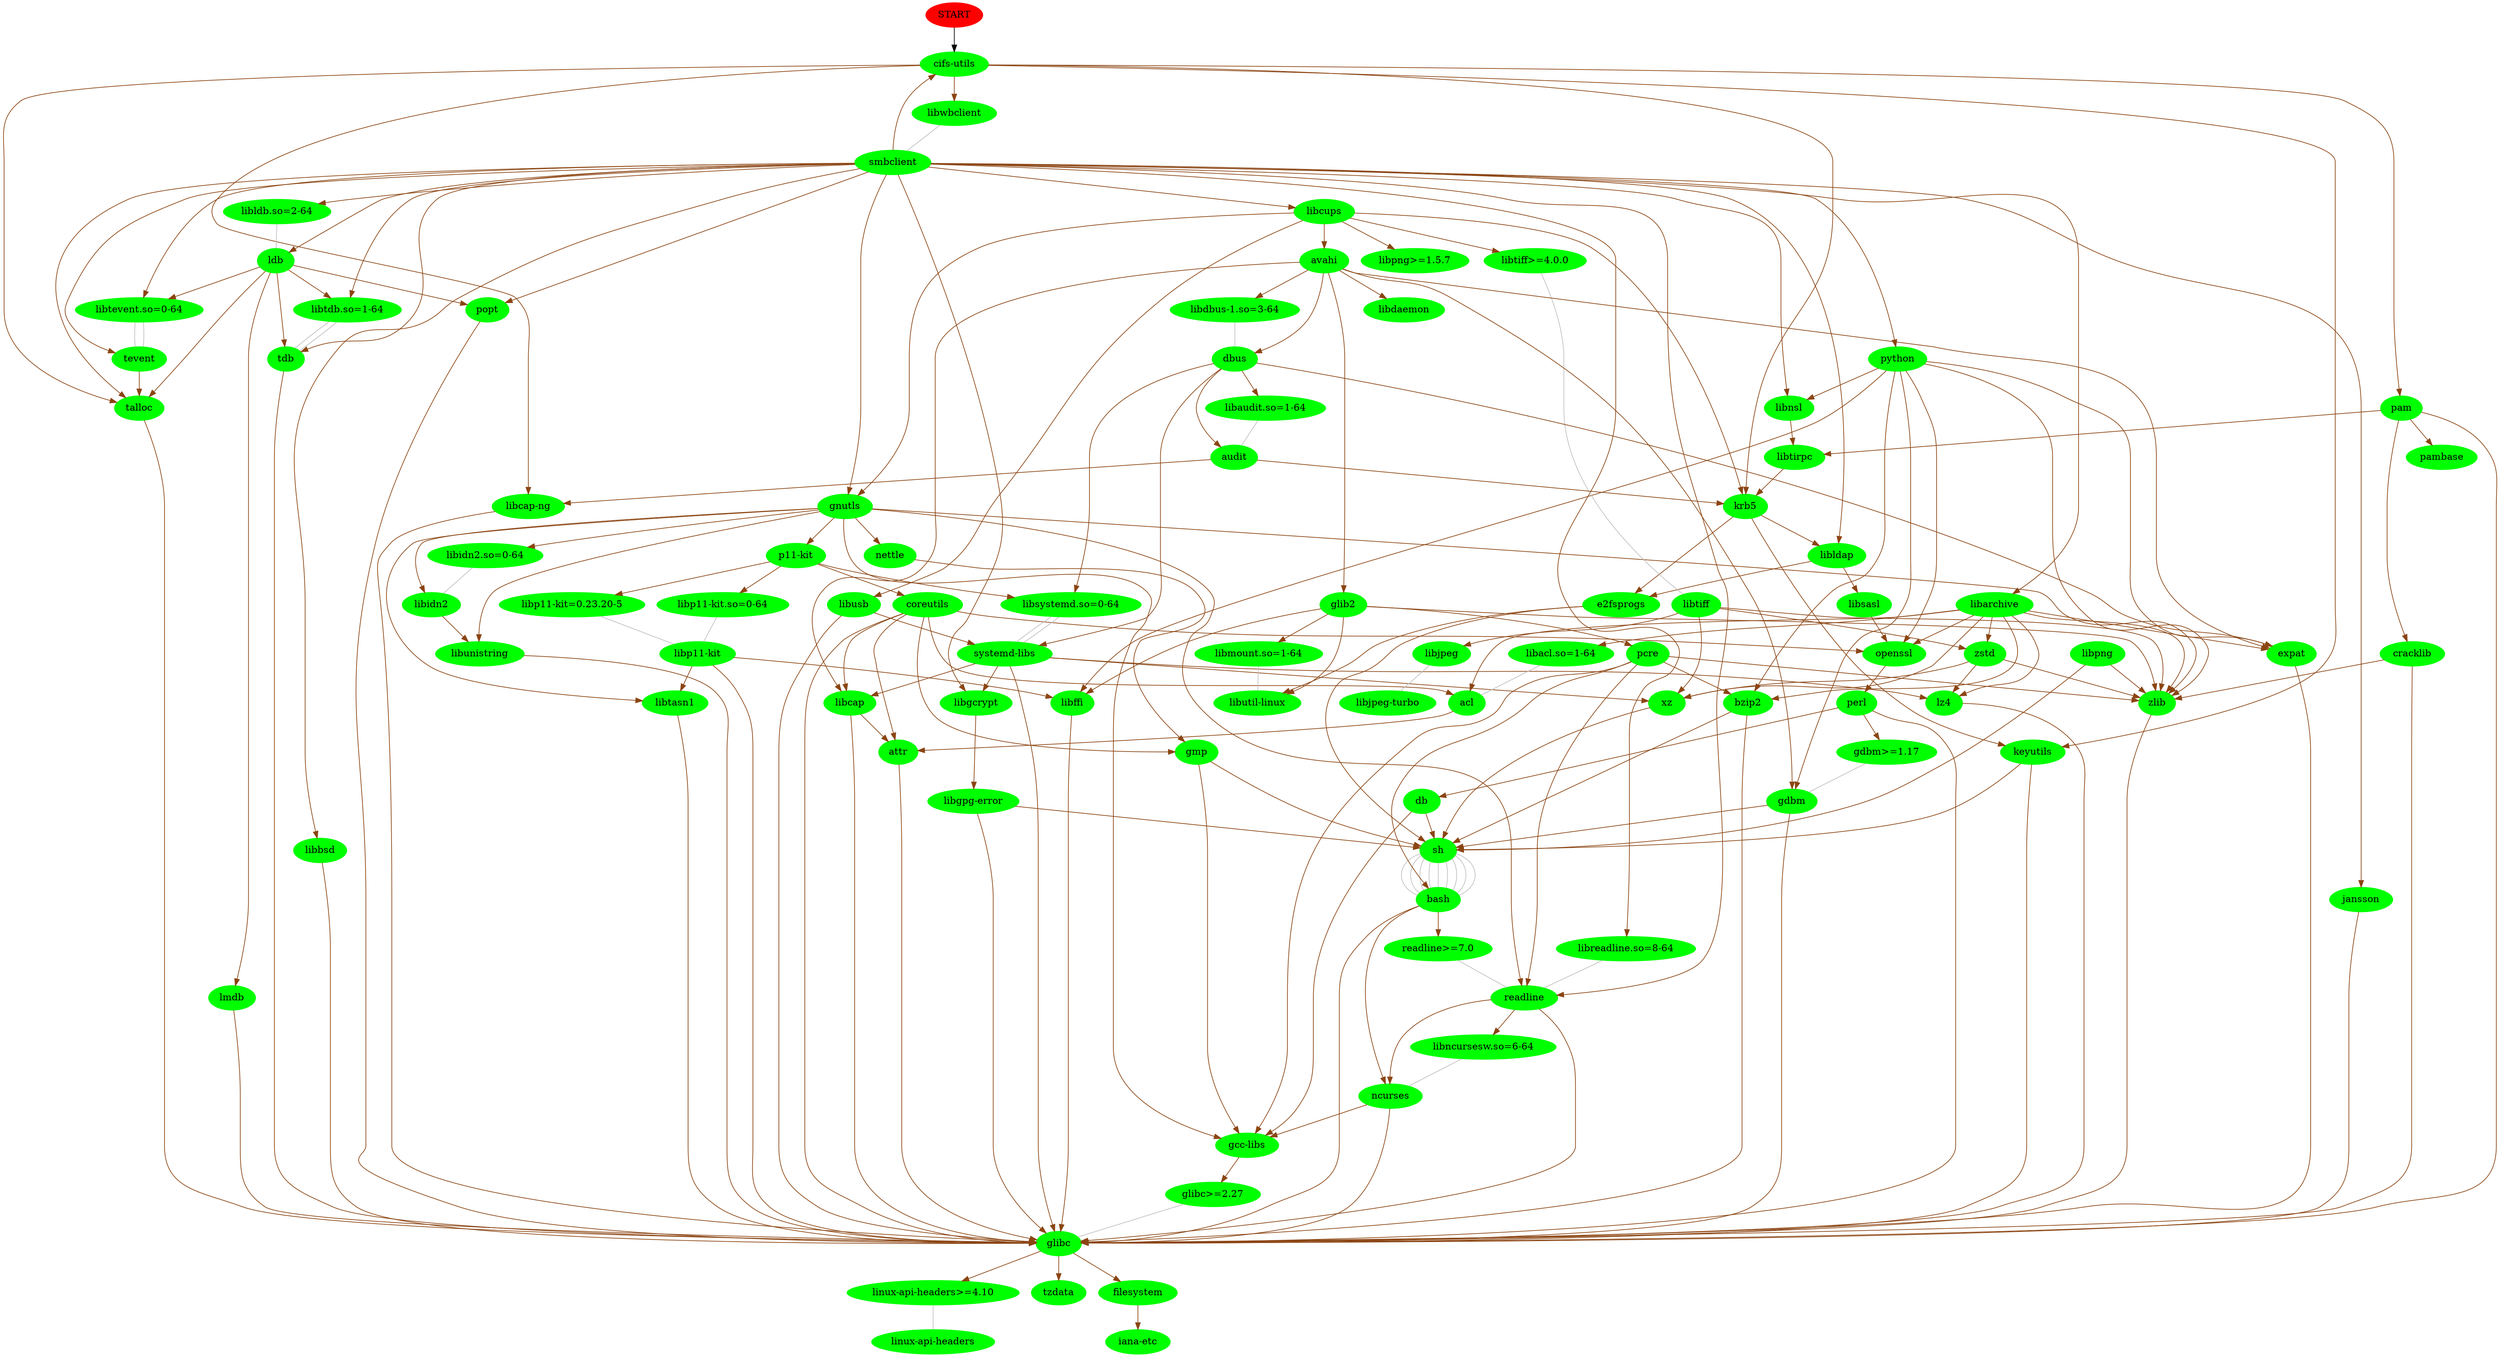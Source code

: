 digraph G { START [color=red, style=filled];
node [style=filled, color=green];
 "START" -> "cifs-utils";
"cifs-utils" -> "libcap-ng" [color=chocolate4];
"libcap-ng" -> "glibc" [color=chocolate4];
"glibc" -> "linux-api-headers>=4.10" [color=chocolate4];
"linux-api-headers>=4.10" -> "linux-api-headers" [arrowhead=none, color=grey];
"glibc" -> "tzdata" [color=chocolate4];
"glibc" -> "filesystem" [color=chocolate4];
"filesystem" -> "iana-etc" [color=chocolate4];
"cifs-utils" -> "keyutils" [color=chocolate4];
"keyutils" -> "glibc" [color=chocolate4];
"keyutils" -> "sh" [color=chocolate4];
"sh" -> "bash" [arrowhead=none, color=grey];
"bash" -> "readline>=7.0" [color=chocolate4];
"readline>=7.0" -> "readline" [arrowhead=none, color=grey];
"readline" -> "glibc" [color=chocolate4];
"readline" -> "ncurses" [color=chocolate4];
"ncurses" -> "glibc" [color=chocolate4];
"ncurses" -> "gcc-libs" [color=chocolate4];
"gcc-libs" -> "glibc>=2.27" [color=chocolate4];
"glibc>=2.27" -> "glibc" [arrowhead=none, color=grey];
"readline" -> "libncursesw.so=6-64" [color=chocolate4];
"libncursesw.so=6-64" -> "ncurses" [arrowhead=none, color=grey];
"bash" -> "glibc" [color=chocolate4];
"bash" -> "ncurses" [color=chocolate4];
"cifs-utils" -> "krb5" [color=chocolate4];
"krb5" -> "e2fsprogs" [color=chocolate4];
"e2fsprogs" -> "sh" [color=chocolate4];
"sh" -> "bash" [arrowhead=none, color=grey];
"e2fsprogs" -> "libutil-linux" [color=chocolate4];
"krb5" -> "libldap" [color=chocolate4];
"libldap" -> "libsasl" [color=chocolate4];
"libsasl" -> "openssl" [color=chocolate4];
"openssl" -> "perl" [color=chocolate4];
"perl" -> "gdbm>=1.17" [color=chocolate4];
"gdbm>=1.17" -> "gdbm" [arrowhead=none, color=grey];
"gdbm" -> "glibc" [color=chocolate4];
"gdbm" -> "sh" [color=chocolate4];
"sh" -> "bash" [arrowhead=none, color=grey];
"perl" -> "db" [color=chocolate4];
"db" -> "gcc-libs" [color=chocolate4];
"db" -> "sh" [color=chocolate4];
"sh" -> "bash" [arrowhead=none, color=grey];
"perl" -> "glibc" [color=chocolate4];
"libldap" -> "e2fsprogs" [color=chocolate4];
"krb5" -> "keyutils" [color=chocolate4];
"cifs-utils" -> "talloc" [color=chocolate4];
"talloc" -> "glibc" [color=chocolate4];
"cifs-utils" -> "libwbclient" [color=chocolate4];
"libwbclient" -> "smbclient" [arrowhead=none, color=grey];
"smbclient" -> "popt" [color=chocolate4];
"popt" -> "glibc" [color=chocolate4];
"smbclient" -> "cifs-utils" [color=chocolate4];
"smbclient" -> "tdb" [color=chocolate4];
"tdb" -> "glibc" [color=chocolate4];
"smbclient" -> "ldb" [color=chocolate4];
"ldb" -> "talloc" [color=chocolate4];
"ldb" -> "libtevent.so=0-64" [color=chocolate4];
"libtevent.so=0-64" -> "tevent" [arrowhead=none, color=grey];
"tevent" -> "talloc" [color=chocolate4];
"ldb" -> "tdb" [color=chocolate4];
"ldb" -> "libtdb.so=1-64" [color=chocolate4];
"libtdb.so=1-64" -> "tdb" [arrowhead=none, color=grey];
"ldb" -> "popt" [color=chocolate4];
"ldb" -> "lmdb" [color=chocolate4];
"lmdb" -> "glibc" [color=chocolate4];
"smbclient" -> "tevent" [color=chocolate4];
"smbclient" -> "libgcrypt" [color=chocolate4];
"libgcrypt" -> "libgpg-error" [color=chocolate4];
"libgpg-error" -> "glibc" [color=chocolate4];
"libgpg-error" -> "sh" [color=chocolate4];
"sh" -> "bash" [arrowhead=none, color=grey];
"smbclient" -> "python" [color=chocolate4];
"python" -> "expat" [color=chocolate4];
"expat" -> "glibc" [color=chocolate4];
"python" -> "bzip2" [color=chocolate4];
"bzip2" -> "glibc" [color=chocolate4];
"bzip2" -> "sh" [color=chocolate4];
"sh" -> "bash" [arrowhead=none, color=grey];
"python" -> "gdbm" [color=chocolate4];
"python" -> "openssl" [color=chocolate4];
"python" -> "libffi" [color=chocolate4];
"libffi" -> "glibc" [color=chocolate4];
"python" -> "zlib" [color=chocolate4];
"zlib" -> "glibc" [color=chocolate4];
"python" -> "libnsl" [color=chocolate4];
"libnsl" -> "libtirpc" [color=chocolate4];
"libtirpc" -> "krb5" [color=chocolate4];
"smbclient" -> "talloc" [color=chocolate4];
"smbclient" -> "readline" [color=chocolate4];
"smbclient" -> "gnutls" [color=chocolate4];
"gnutls" -> "gcc-libs" [color=chocolate4];
"gnutls" -> "libtasn1" [color=chocolate4];
"libtasn1" -> "glibc" [color=chocolate4];
"gnutls" -> "readline" [color=chocolate4];
"gnutls" -> "zlib" [color=chocolate4];
"gnutls" -> "nettle" [color=chocolate4];
"nettle" -> "gmp" [color=chocolate4];
"gmp" -> "gcc-libs" [color=chocolate4];
"gmp" -> "sh" [color=chocolate4];
"sh" -> "bash" [arrowhead=none, color=grey];
"gnutls" -> "p11-kit" [color=chocolate4];
"p11-kit" -> "libp11-kit=0.23.20-5" [color=chocolate4];
"libp11-kit=0.23.20-5" -> "libp11-kit" [arrowhead=none, color=grey];
"libp11-kit" -> "glibc" [color=chocolate4];
"libp11-kit" -> "libtasn1" [color=chocolate4];
"libp11-kit" -> "libffi" [color=chocolate4];
"p11-kit" -> "coreutils" [color=chocolate4];
"coreutils" -> "glibc" [color=chocolate4];
"coreutils" -> "acl" [color=chocolate4];
"acl" -> "attr" [color=chocolate4];
"attr" -> "glibc" [color=chocolate4];
"coreutils" -> "attr" [color=chocolate4];
"coreutils" -> "gmp" [color=chocolate4];
"coreutils" -> "libcap" [color=chocolate4];
"libcap" -> "glibc" [color=chocolate4];
"libcap" -> "attr" [color=chocolate4];
"coreutils" -> "openssl" [color=chocolate4];
"p11-kit" -> "libp11-kit.so=0-64" [color=chocolate4];
"libp11-kit.so=0-64" -> "libp11-kit" [arrowhead=none, color=grey];
"p11-kit" -> "libsystemd.so=0-64" [color=chocolate4];
"libsystemd.so=0-64" -> "systemd-libs" [arrowhead=none, color=grey];
"systemd-libs" -> "glibc" [color=chocolate4];
"systemd-libs" -> "libcap" [color=chocolate4];
"systemd-libs" -> "libgcrypt" [color=chocolate4];
"systemd-libs" -> "lz4" [color=chocolate4];
"lz4" -> "glibc" [color=chocolate4];
"systemd-libs" -> "xz" [color=chocolate4];
"xz" -> "sh" [color=chocolate4];
"sh" -> "bash" [arrowhead=none, color=grey];
"gnutls" -> "libidn2" [color=chocolate4];
"libidn2" -> "libunistring" [color=chocolate4];
"libunistring" -> "glibc" [color=chocolate4];
"gnutls" -> "libidn2.so=0-64" [color=chocolate4];
"libidn2.so=0-64" -> "libidn2" [arrowhead=none, color=grey];
"gnutls" -> "libunistring" [color=chocolate4];
"smbclient" -> "libbsd" [color=chocolate4];
"libbsd" -> "glibc" [color=chocolate4];
"smbclient" -> "libldap" [color=chocolate4];
"smbclient" -> "libcups" [color=chocolate4];
"libcups" -> "gnutls" [color=chocolate4];
"libcups" -> "libtiff>=4.0.0" [color=chocolate4];
"libtiff>=4.0.0" -> "libtiff" [arrowhead=none, color=grey];
"libtiff" -> "libjpeg" [color=chocolate4];
"libjpeg" -> "libjpeg-turbo" [arrowhead=none, color=grey];
"libtiff" -> "zlib" [color=chocolate4];
"libtiff" -> "xz" [color=chocolate4];
"libtiff" -> "zstd" [color=chocolate4];
"zstd" -> "zlib" [color=chocolate4];
"zstd" -> "xz" [color=chocolate4];
"zstd" -> "lz4" [color=chocolate4];
"libcups" -> "libpng>=1.5.7" [color=chocolate4];
"libpng" -> "zlib" [color=chocolate4];
"libpng" -> "sh" [color=chocolate4];
"sh" -> "bash" [arrowhead=none, color=grey];
"libcups" -> "krb5" [color=chocolate4];
"libcups" -> "avahi" [color=chocolate4];
"avahi" -> "expat" [color=chocolate4];
"avahi" -> "libdaemon" [color=chocolate4];
"avahi" -> "glib2" [color=chocolate4];
"glib2" -> "pcre" [color=chocolate4];
"pcre" -> "gcc-libs" [color=chocolate4];
"pcre" -> "readline" [color=chocolate4];
"pcre" -> "zlib" [color=chocolate4];
"pcre" -> "bzip2" [color=chocolate4];
"pcre" -> "bash" [color=chocolate4];
"glib2" -> "libffi" [color=chocolate4];
"glib2" -> "libutil-linux" [color=chocolate4];
"glib2" -> "zlib" [color=chocolate4];
"glib2" -> "libmount.so=1-64" [color=chocolate4];
"libmount.so=1-64" -> "libutil-linux" [arrowhead=none, color=grey];
"avahi" -> "libcap" [color=chocolate4];
"avahi" -> "gdbm" [color=chocolate4];
"avahi" -> "dbus" [color=chocolate4];
"dbus" -> "systemd-libs" [color=chocolate4];
"dbus" -> "expat" [color=chocolate4];
"dbus" -> "audit" [color=chocolate4];
"audit" -> "krb5" [color=chocolate4];
"audit" -> "libcap-ng" [color=chocolate4];
"dbus" -> "libsystemd.so=0-64" [color=chocolate4];
"libsystemd.so=0-64" -> "systemd-libs" [arrowhead=none, color=grey];
"dbus" -> "libaudit.so=1-64" [color=chocolate4];
"libaudit.so=1-64" -> "audit" [arrowhead=none, color=grey];
"avahi" -> "libdbus-1.so=3-64" [color=chocolate4];
"libdbus-1.so=3-64" -> "dbus" [arrowhead=none, color=grey];
"libcups" -> "libusb" [color=chocolate4];
"libusb" -> "glibc" [color=chocolate4];
"libusb" -> "systemd-libs" [color=chocolate4];
"smbclient" -> "libarchive" [color=chocolate4];
"libarchive" -> "acl" [color=chocolate4];
"libarchive" -> "libacl.so=1-64" [color=chocolate4];
"libacl.so=1-64" -> "acl" [arrowhead=none, color=grey];
"libarchive" -> "bzip2" [color=chocolate4];
"libarchive" -> "expat" [color=chocolate4];
"libarchive" -> "lz4" [color=chocolate4];
"libarchive" -> "openssl" [color=chocolate4];
"libarchive" -> "xz" [color=chocolate4];
"libarchive" -> "zlib" [color=chocolate4];
"libarchive" -> "zstd" [color=chocolate4];
"smbclient" -> "libnsl" [color=chocolate4];
"smbclient" -> "jansson" [color=chocolate4];
"jansson" -> "glibc" [color=chocolate4];
"smbclient" -> "libldb.so=2-64" [color=chocolate4];
"libldb.so=2-64" -> "ldb" [arrowhead=none, color=grey];
"smbclient" -> "libtdb.so=1-64" [color=chocolate4];
"libtdb.so=1-64" -> "tdb" [arrowhead=none, color=grey];
"smbclient" -> "libtevent.so=0-64" [color=chocolate4];
"libtevent.so=0-64" -> "tevent" [arrowhead=none, color=grey];
"smbclient" -> "libreadline.so=8-64" [color=chocolate4];
"libreadline.so=8-64" -> "readline" [arrowhead=none, color=grey];
"cifs-utils" -> "pam" [color=chocolate4];
"pam" -> "glibc" [color=chocolate4];
"pam" -> "cracklib" [color=chocolate4];
"cracklib" -> "glibc" [color=chocolate4];
"cracklib" -> "zlib" [color=chocolate4];
"pam" -> "libtirpc" [color=chocolate4];
"pam" -> "pambase" [color=chocolate4];
}
